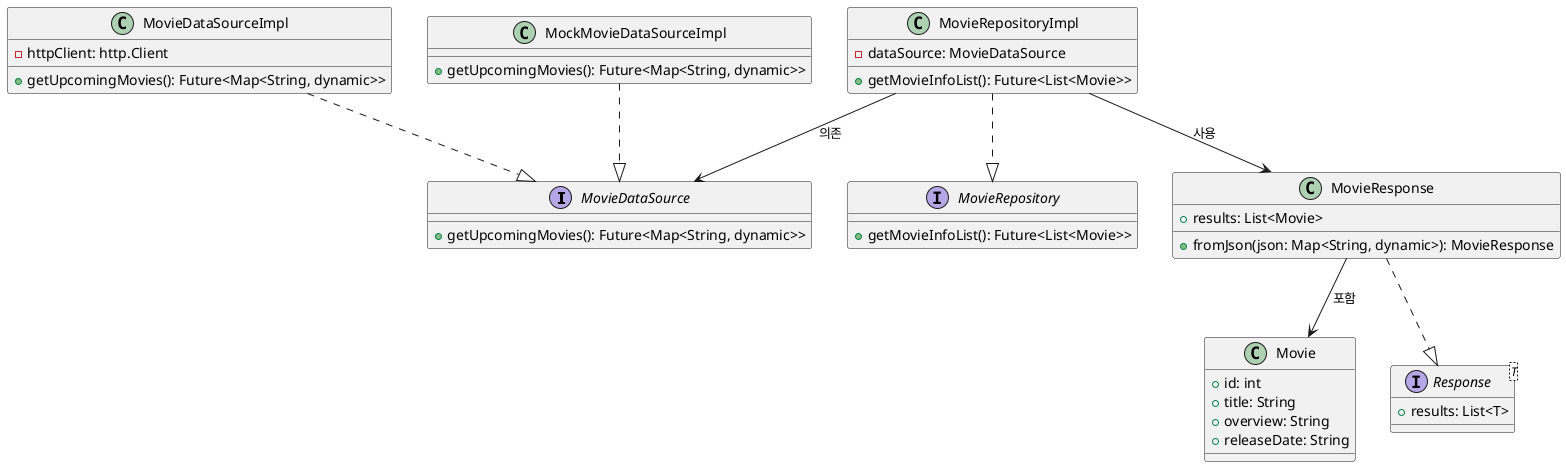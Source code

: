 @startuml
interface MovieDataSource {
  +getUpcomingMovies(): Future<Map<String, dynamic>>
}

class MovieDataSourceImpl {
  -httpClient: http.Client
  +getUpcomingMovies(): Future<Map<String, dynamic>>
}

class MockMovieDataSourceImpl {
  +getUpcomingMovies(): Future<Map<String, dynamic>>
}

interface MovieRepository {
  +getMovieInfoList(): Future<List<Movie>>
}

class MovieRepositoryImpl {
  -dataSource: MovieDataSource
  +getMovieInfoList(): Future<List<Movie>>
}

class Movie {
  +id: int
  +title: String
  +overview: String
  +releaseDate: String
}

interface Response<T> {
  +results: List<T>
}

class MovieResponse {
  +results: List<Movie>
  +fromJson(json: Map<String, dynamic>): MovieResponse
}

MovieDataSourceImpl ..|> MovieDataSource
MockMovieDataSourceImpl ..|> MovieDataSource
MovieRepositoryImpl ..|> MovieRepository
MovieRepositoryImpl --> MovieDataSource : 의존
MovieRepositoryImpl --> MovieResponse : 사용
MovieResponse ..|> Response
MovieResponse --> Movie : 포함
@enduml
